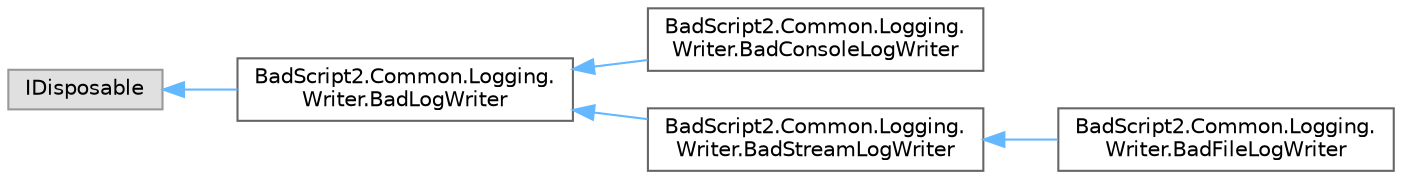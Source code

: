digraph "Graphical Class Hierarchy"
{
 // LATEX_PDF_SIZE
  bgcolor="transparent";
  edge [fontname=Helvetica,fontsize=10,labelfontname=Helvetica,labelfontsize=10];
  node [fontname=Helvetica,fontsize=10,shape=box,height=0.2,width=0.4];
  rankdir="LR";
  Node0 [id="Node000000",label="IDisposable",height=0.2,width=0.4,color="grey60", fillcolor="#E0E0E0", style="filled",tooltip=" "];
  Node0 -> Node1 [id="edge338_Node000000_Node000001",dir="back",color="steelblue1",style="solid",tooltip=" "];
  Node1 [id="Node000001",label="BadScript2.Common.Logging.\lWriter.BadLogWriter",height=0.2,width=0.4,color="grey40", fillcolor="white", style="filled",URL="$class_bad_script2_1_1_common_1_1_logging_1_1_writer_1_1_bad_log_writer.html",tooltip="Base Class of all log writers."];
  Node1 -> Node2 [id="edge339_Node000001_Node000002",dir="back",color="steelblue1",style="solid",tooltip=" "];
  Node2 [id="Node000002",label="BadScript2.Common.Logging.\lWriter.BadConsoleLogWriter",height=0.2,width=0.4,color="grey40", fillcolor="white", style="filled",URL="$class_bad_script2_1_1_common_1_1_logging_1_1_writer_1_1_bad_console_log_writer.html",tooltip="Console Log Writer."];
  Node1 -> Node3 [id="edge340_Node000001_Node000003",dir="back",color="steelblue1",style="solid",tooltip=" "];
  Node3 [id="Node000003",label="BadScript2.Common.Logging.\lWriter.BadStreamLogWriter",height=0.2,width=0.4,color="grey40", fillcolor="white", style="filled",URL="$class_bad_script2_1_1_common_1_1_logging_1_1_writer_1_1_bad_stream_log_writer.html",tooltip="Implements a simple stream writer for the log system."];
  Node3 -> Node4 [id="edge341_Node000003_Node000004",dir="back",color="steelblue1",style="solid",tooltip=" "];
  Node4 [id="Node000004",label="BadScript2.Common.Logging.\lWriter.BadFileLogWriter",height=0.2,width=0.4,color="grey40", fillcolor="white", style="filled",URL="$class_bad_script2_1_1_common_1_1_logging_1_1_writer_1_1_bad_file_log_writer.html",tooltip="Implements a simple file writer for the log system."];
}
